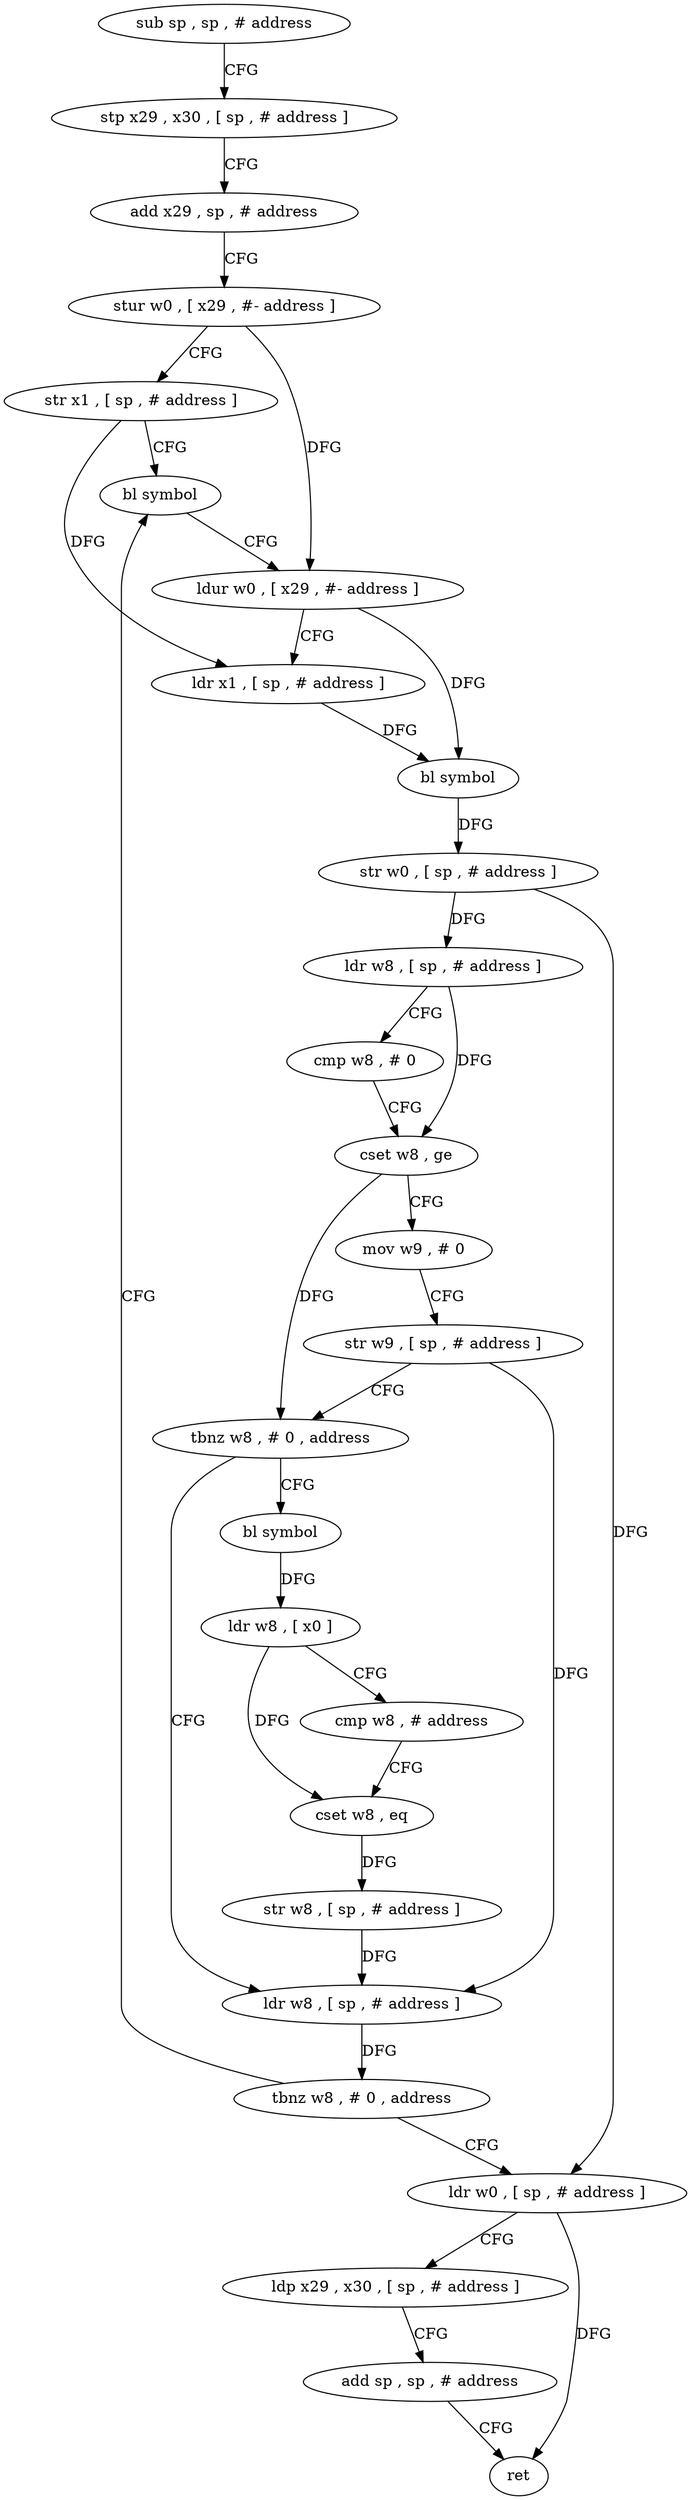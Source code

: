 digraph "func" {
"4216552" [label = "sub sp , sp , # address" ]
"4216556" [label = "stp x29 , x30 , [ sp , # address ]" ]
"4216560" [label = "add x29 , sp , # address" ]
"4216564" [label = "stur w0 , [ x29 , #- address ]" ]
"4216568" [label = "str x1 , [ sp , # address ]" ]
"4216572" [label = "bl symbol" ]
"4216636" [label = "ldr w8 , [ sp , # address ]" ]
"4216640" [label = "tbnz w8 , # 0 , address" ]
"4216644" [label = "ldr w0 , [ sp , # address ]" ]
"4216616" [label = "bl symbol" ]
"4216620" [label = "ldr w8 , [ x0 ]" ]
"4216624" [label = "cmp w8 , # address" ]
"4216628" [label = "cset w8 , eq" ]
"4216632" [label = "str w8 , [ sp , # address ]" ]
"4216576" [label = "ldur w0 , [ x29 , #- address ]" ]
"4216580" [label = "ldr x1 , [ sp , # address ]" ]
"4216584" [label = "bl symbol" ]
"4216588" [label = "str w0 , [ sp , # address ]" ]
"4216592" [label = "ldr w8 , [ sp , # address ]" ]
"4216596" [label = "cmp w8 , # 0" ]
"4216600" [label = "cset w8 , ge" ]
"4216604" [label = "mov w9 , # 0" ]
"4216608" [label = "str w9 , [ sp , # address ]" ]
"4216612" [label = "tbnz w8 , # 0 , address" ]
"4216648" [label = "ldp x29 , x30 , [ sp , # address ]" ]
"4216652" [label = "add sp , sp , # address" ]
"4216656" [label = "ret" ]
"4216552" -> "4216556" [ label = "CFG" ]
"4216556" -> "4216560" [ label = "CFG" ]
"4216560" -> "4216564" [ label = "CFG" ]
"4216564" -> "4216568" [ label = "CFG" ]
"4216564" -> "4216576" [ label = "DFG" ]
"4216568" -> "4216572" [ label = "CFG" ]
"4216568" -> "4216580" [ label = "DFG" ]
"4216572" -> "4216576" [ label = "CFG" ]
"4216636" -> "4216640" [ label = "DFG" ]
"4216640" -> "4216572" [ label = "CFG" ]
"4216640" -> "4216644" [ label = "CFG" ]
"4216644" -> "4216648" [ label = "CFG" ]
"4216644" -> "4216656" [ label = "DFG" ]
"4216616" -> "4216620" [ label = "DFG" ]
"4216620" -> "4216624" [ label = "CFG" ]
"4216620" -> "4216628" [ label = "DFG" ]
"4216624" -> "4216628" [ label = "CFG" ]
"4216628" -> "4216632" [ label = "DFG" ]
"4216632" -> "4216636" [ label = "DFG" ]
"4216576" -> "4216580" [ label = "CFG" ]
"4216576" -> "4216584" [ label = "DFG" ]
"4216580" -> "4216584" [ label = "DFG" ]
"4216584" -> "4216588" [ label = "DFG" ]
"4216588" -> "4216592" [ label = "DFG" ]
"4216588" -> "4216644" [ label = "DFG" ]
"4216592" -> "4216596" [ label = "CFG" ]
"4216592" -> "4216600" [ label = "DFG" ]
"4216596" -> "4216600" [ label = "CFG" ]
"4216600" -> "4216604" [ label = "CFG" ]
"4216600" -> "4216612" [ label = "DFG" ]
"4216604" -> "4216608" [ label = "CFG" ]
"4216608" -> "4216612" [ label = "CFG" ]
"4216608" -> "4216636" [ label = "DFG" ]
"4216612" -> "4216636" [ label = "CFG" ]
"4216612" -> "4216616" [ label = "CFG" ]
"4216648" -> "4216652" [ label = "CFG" ]
"4216652" -> "4216656" [ label = "CFG" ]
}
